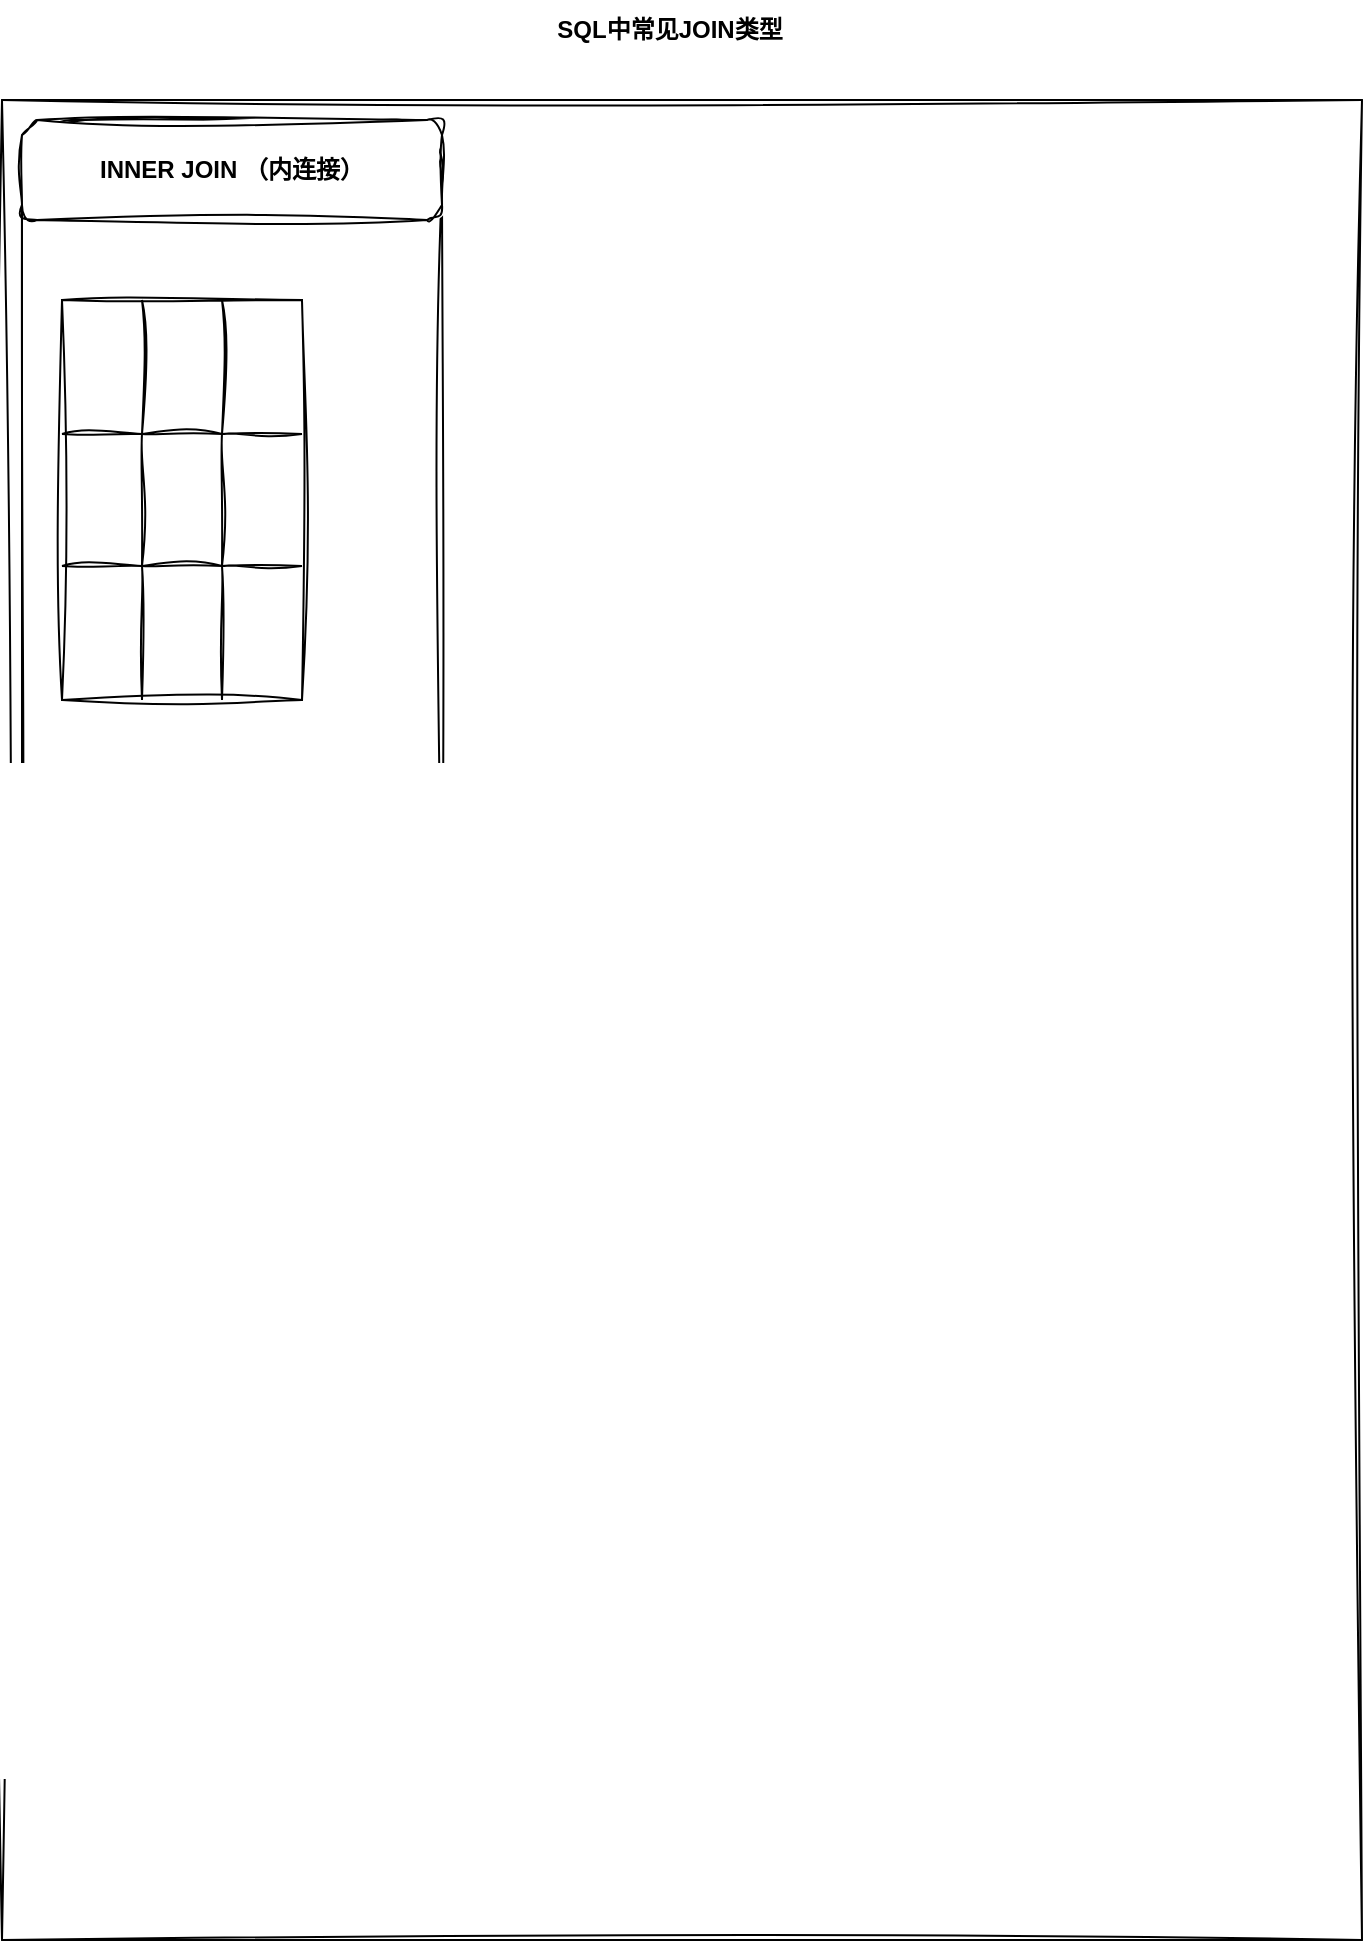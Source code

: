 <mxfile version="24.8.6">
  <diagram name="第 1 页" id="VKar6aRJBJ_6Nu0C0qDc">
    <mxGraphModel dx="2074" dy="1121" grid="1" gridSize="10" guides="1" tooltips="1" connect="1" arrows="1" fold="1" page="1" pageScale="1" pageWidth="827" pageHeight="1169" math="0" shadow="0">
      <root>
        <mxCell id="0" />
        <mxCell id="1" parent="0" />
        <mxCell id="NI9UknYhO_3u70MmNIEM-1" value="" style="endArrow=none;html=1;rounded=0;sketch=1;hachureGap=4;jiggle=2;curveFitting=1;fontFamily=Architects Daughter;fontSource=https%3A%2F%2Ffonts.googleapis.com%2Fcss%3Ffamily%3DArchitects%2BDaughter;" edge="1" parent="1">
          <mxGeometry width="50" height="50" relative="1" as="geometry">
            <mxPoint x="80" y="120" as="sourcePoint" />
            <mxPoint x="760" y="120" as="targetPoint" />
          </mxGeometry>
        </mxCell>
        <mxCell id="NI9UknYhO_3u70MmNIEM-2" value="" style="endArrow=none;html=1;rounded=0;sketch=1;hachureGap=4;jiggle=2;curveFitting=1;fontFamily=Architects Daughter;fontSource=https%3A%2F%2Ffonts.googleapis.com%2Fcss%3Ffamily%3DArchitects%2BDaughter;" edge="1" parent="1">
          <mxGeometry width="50" height="50" relative="1" as="geometry">
            <mxPoint x="80" y="120" as="sourcePoint" />
            <mxPoint x="80" y="1040" as="targetPoint" />
          </mxGeometry>
        </mxCell>
        <mxCell id="NI9UknYhO_3u70MmNIEM-4" value="" style="endArrow=none;html=1;rounded=0;sketch=1;hachureGap=4;jiggle=2;curveFitting=1;fontFamily=Architects Daughter;fontSource=https%3A%2F%2Ffonts.googleapis.com%2Fcss%3Ffamily%3DArchitects%2BDaughter;" edge="1" parent="1">
          <mxGeometry width="50" height="50" relative="1" as="geometry">
            <mxPoint x="760" y="120" as="sourcePoint" />
            <mxPoint x="760" y="1040" as="targetPoint" />
          </mxGeometry>
        </mxCell>
        <mxCell id="NI9UknYhO_3u70MmNIEM-5" value="" style="endArrow=none;html=1;rounded=0;sketch=1;hachureGap=4;jiggle=2;curveFitting=1;fontFamily=Architects Daughter;fontSource=https%3A%2F%2Ffonts.googleapis.com%2Fcss%3Ffamily%3DArchitects%2BDaughter;" edge="1" parent="1">
          <mxGeometry width="50" height="50" relative="1" as="geometry">
            <mxPoint x="80" y="1040" as="sourcePoint" />
            <mxPoint x="760" y="1040" as="targetPoint" />
          </mxGeometry>
        </mxCell>
        <mxCell id="NI9UknYhO_3u70MmNIEM-6" value="SQL中常见JOIN类型" style="text;html=1;align=center;verticalAlign=middle;whiteSpace=wrap;rounded=0;fontFamily=Helvetica;fontStyle=1" vertex="1" parent="1">
          <mxGeometry x="349" y="70" width="130" height="30" as="geometry" />
        </mxCell>
        <mxCell id="NI9UknYhO_3u70MmNIEM-7" value="" style="rounded=1;whiteSpace=wrap;html=1;sketch=1;hachureGap=4;jiggle=2;curveFitting=1;fontFamily=Architects Daughter;fontSource=https%3A%2F%2Ffonts.googleapis.com%2Fcss%3Ffamily%3DArchitects%2BDaughter;" vertex="1" parent="1">
          <mxGeometry x="90" y="130" width="210" height="450" as="geometry" />
        </mxCell>
        <mxCell id="NI9UknYhO_3u70MmNIEM-22" value="&lt;b&gt;&lt;font face=&quot;Helvetica&quot;&gt;INNER JOIN （内连接）&lt;/font&gt;&lt;/b&gt;" style="rounded=1;whiteSpace=wrap;html=1;sketch=1;hachureGap=4;jiggle=2;curveFitting=1;fontFamily=Architects Daughter;fontSource=https%3A%2F%2Ffonts.googleapis.com%2Fcss%3Ffamily%3DArchitects%2BDaughter;" vertex="1" parent="1">
          <mxGeometry x="90" y="130" width="210" height="50" as="geometry" />
        </mxCell>
        <mxCell id="NI9UknYhO_3u70MmNIEM-23" value="" style="shape=table;startSize=0;container=1;collapsible=0;childLayout=tableLayout;fontSize=16;sketch=1;hachureGap=4;jiggle=2;curveFitting=1;fontFamily=Architects Daughter;fontSource=https%3A%2F%2Ffonts.googleapis.com%2Fcss%3Ffamily%3DArchitects%2BDaughter;" vertex="1" parent="1">
          <mxGeometry x="110" y="220" width="120" height="200" as="geometry" />
        </mxCell>
        <mxCell id="NI9UknYhO_3u70MmNIEM-24" value="" style="shape=tableRow;horizontal=0;startSize=0;swimlaneHead=0;swimlaneBody=0;strokeColor=inherit;top=0;left=0;bottom=0;right=0;collapsible=0;dropTarget=0;fillColor=none;points=[[0,0.5],[1,0.5]];portConstraint=eastwest;fontSize=16;sketch=1;hachureGap=4;jiggle=2;curveFitting=1;fontFamily=Architects Daughter;fontSource=https%3A%2F%2Ffonts.googleapis.com%2Fcss%3Ffamily%3DArchitects%2BDaughter;" vertex="1" parent="NI9UknYhO_3u70MmNIEM-23">
          <mxGeometry width="120" height="67" as="geometry" />
        </mxCell>
        <mxCell id="NI9UknYhO_3u70MmNIEM-25" value="" style="shape=partialRectangle;html=1;whiteSpace=wrap;connectable=0;strokeColor=inherit;overflow=hidden;fillColor=none;top=0;left=0;bottom=0;right=0;pointerEvents=1;fontSize=16;sketch=1;hachureGap=4;jiggle=2;curveFitting=1;fontFamily=Architects Daughter;fontSource=https%3A%2F%2Ffonts.googleapis.com%2Fcss%3Ffamily%3DArchitects%2BDaughter;" vertex="1" parent="NI9UknYhO_3u70MmNIEM-24">
          <mxGeometry width="40" height="67" as="geometry">
            <mxRectangle width="40" height="67" as="alternateBounds" />
          </mxGeometry>
        </mxCell>
        <mxCell id="NI9UknYhO_3u70MmNIEM-26" value="" style="shape=partialRectangle;html=1;whiteSpace=wrap;connectable=0;strokeColor=inherit;overflow=hidden;fillColor=none;top=0;left=0;bottom=0;right=0;pointerEvents=1;fontSize=16;sketch=1;hachureGap=4;jiggle=2;curveFitting=1;fontFamily=Architects Daughter;fontSource=https%3A%2F%2Ffonts.googleapis.com%2Fcss%3Ffamily%3DArchitects%2BDaughter;" vertex="1" parent="NI9UknYhO_3u70MmNIEM-24">
          <mxGeometry x="40" width="40" height="67" as="geometry">
            <mxRectangle width="40" height="67" as="alternateBounds" />
          </mxGeometry>
        </mxCell>
        <mxCell id="NI9UknYhO_3u70MmNIEM-27" value="" style="shape=partialRectangle;html=1;whiteSpace=wrap;connectable=0;strokeColor=inherit;overflow=hidden;fillColor=none;top=0;left=0;bottom=0;right=0;pointerEvents=1;sketch=1;hachureGap=4;jiggle=2;curveFitting=1;" vertex="1" parent="NI9UknYhO_3u70MmNIEM-24">
          <mxGeometry x="80" width="40" height="67" as="geometry">
            <mxRectangle width="40" height="67" as="alternateBounds" />
          </mxGeometry>
        </mxCell>
        <mxCell id="NI9UknYhO_3u70MmNIEM-28" value="" style="shape=tableRow;horizontal=0;startSize=0;swimlaneHead=0;swimlaneBody=0;strokeColor=inherit;top=0;left=0;bottom=0;right=0;collapsible=0;dropTarget=0;fillColor=none;points=[[0,0.5],[1,0.5]];portConstraint=eastwest;fontSize=16;sketch=1;hachureGap=4;jiggle=2;curveFitting=1;fontFamily=Architects Daughter;fontSource=https%3A%2F%2Ffonts.googleapis.com%2Fcss%3Ffamily%3DArchitects%2BDaughter;" vertex="1" parent="NI9UknYhO_3u70MmNIEM-23">
          <mxGeometry y="67" width="120" height="66" as="geometry" />
        </mxCell>
        <mxCell id="NI9UknYhO_3u70MmNIEM-29" value="" style="shape=partialRectangle;html=1;whiteSpace=wrap;connectable=0;strokeColor=inherit;overflow=hidden;fillColor=none;top=0;left=0;bottom=0;right=0;pointerEvents=1;fontSize=16;sketch=1;hachureGap=4;jiggle=2;curveFitting=1;fontFamily=Architects Daughter;fontSource=https%3A%2F%2Ffonts.googleapis.com%2Fcss%3Ffamily%3DArchitects%2BDaughter;" vertex="1" parent="NI9UknYhO_3u70MmNIEM-28">
          <mxGeometry width="40" height="66" as="geometry">
            <mxRectangle width="40" height="66" as="alternateBounds" />
          </mxGeometry>
        </mxCell>
        <mxCell id="NI9UknYhO_3u70MmNIEM-30" value="" style="shape=partialRectangle;html=1;whiteSpace=wrap;connectable=0;strokeColor=inherit;overflow=hidden;fillColor=none;top=0;left=0;bottom=0;right=0;pointerEvents=1;fontSize=16;sketch=1;hachureGap=4;jiggle=2;curveFitting=1;fontFamily=Architects Daughter;fontSource=https%3A%2F%2Ffonts.googleapis.com%2Fcss%3Ffamily%3DArchitects%2BDaughter;" vertex="1" parent="NI9UknYhO_3u70MmNIEM-28">
          <mxGeometry x="40" width="40" height="66" as="geometry">
            <mxRectangle width="40" height="66" as="alternateBounds" />
          </mxGeometry>
        </mxCell>
        <mxCell id="NI9UknYhO_3u70MmNIEM-31" value="" style="shape=partialRectangle;html=1;whiteSpace=wrap;connectable=0;strokeColor=inherit;overflow=hidden;fillColor=none;top=0;left=0;bottom=0;right=0;pointerEvents=1;sketch=1;hachureGap=4;jiggle=2;curveFitting=1;" vertex="1" parent="NI9UknYhO_3u70MmNIEM-28">
          <mxGeometry x="80" width="40" height="66" as="geometry">
            <mxRectangle width="40" height="66" as="alternateBounds" />
          </mxGeometry>
        </mxCell>
        <mxCell id="NI9UknYhO_3u70MmNIEM-32" value="" style="shape=tableRow;horizontal=0;startSize=0;swimlaneHead=0;swimlaneBody=0;strokeColor=inherit;top=0;left=0;bottom=0;right=0;collapsible=0;dropTarget=0;fillColor=none;points=[[0,0.5],[1,0.5]];portConstraint=eastwest;fontSize=16;sketch=1;hachureGap=4;jiggle=2;curveFitting=1;fontFamily=Architects Daughter;fontSource=https%3A%2F%2Ffonts.googleapis.com%2Fcss%3Ffamily%3DArchitects%2BDaughter;" vertex="1" parent="NI9UknYhO_3u70MmNIEM-23">
          <mxGeometry y="133" width="120" height="67" as="geometry" />
        </mxCell>
        <mxCell id="NI9UknYhO_3u70MmNIEM-33" value="" style="shape=partialRectangle;html=1;whiteSpace=wrap;connectable=0;strokeColor=inherit;overflow=hidden;fillColor=none;top=0;left=0;bottom=0;right=0;pointerEvents=1;fontSize=16;sketch=1;hachureGap=4;jiggle=2;curveFitting=1;fontFamily=Architects Daughter;fontSource=https%3A%2F%2Ffonts.googleapis.com%2Fcss%3Ffamily%3DArchitects%2BDaughter;" vertex="1" parent="NI9UknYhO_3u70MmNIEM-32">
          <mxGeometry width="40" height="67" as="geometry">
            <mxRectangle width="40" height="67" as="alternateBounds" />
          </mxGeometry>
        </mxCell>
        <mxCell id="NI9UknYhO_3u70MmNIEM-34" value="" style="shape=partialRectangle;html=1;whiteSpace=wrap;connectable=0;strokeColor=inherit;overflow=hidden;fillColor=none;top=0;left=0;bottom=0;right=0;pointerEvents=1;fontSize=16;sketch=1;hachureGap=4;jiggle=2;curveFitting=1;fontFamily=Architects Daughter;fontSource=https%3A%2F%2Ffonts.googleapis.com%2Fcss%3Ffamily%3DArchitects%2BDaughter;" vertex="1" parent="NI9UknYhO_3u70MmNIEM-32">
          <mxGeometry x="40" width="40" height="67" as="geometry">
            <mxRectangle width="40" height="67" as="alternateBounds" />
          </mxGeometry>
        </mxCell>
        <mxCell id="NI9UknYhO_3u70MmNIEM-35" value="" style="shape=partialRectangle;html=1;whiteSpace=wrap;connectable=0;strokeColor=inherit;overflow=hidden;fillColor=none;top=0;left=0;bottom=0;right=0;pointerEvents=1;sketch=1;hachureGap=4;jiggle=2;curveFitting=1;" vertex="1" parent="NI9UknYhO_3u70MmNIEM-32">
          <mxGeometry x="80" width="40" height="67" as="geometry">
            <mxRectangle width="40" height="67" as="alternateBounds" />
          </mxGeometry>
        </mxCell>
      </root>
    </mxGraphModel>
  </diagram>
</mxfile>
